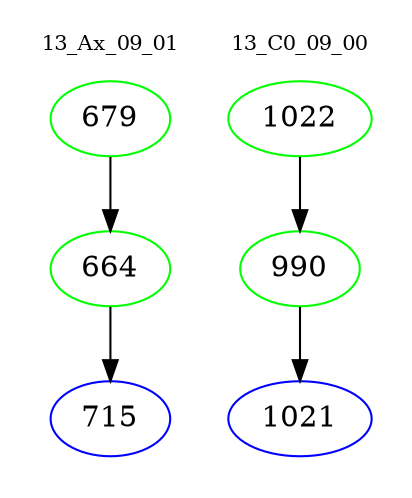 digraph{
subgraph cluster_0 {
color = white
label = "13_Ax_09_01";
fontsize=10;
T0_679 [label="679", color="green"]
T0_679 -> T0_664 [color="black"]
T0_664 [label="664", color="green"]
T0_664 -> T0_715 [color="black"]
T0_715 [label="715", color="blue"]
}
subgraph cluster_1 {
color = white
label = "13_C0_09_00";
fontsize=10;
T1_1022 [label="1022", color="green"]
T1_1022 -> T1_990 [color="black"]
T1_990 [label="990", color="green"]
T1_990 -> T1_1021 [color="black"]
T1_1021 [label="1021", color="blue"]
}
}
